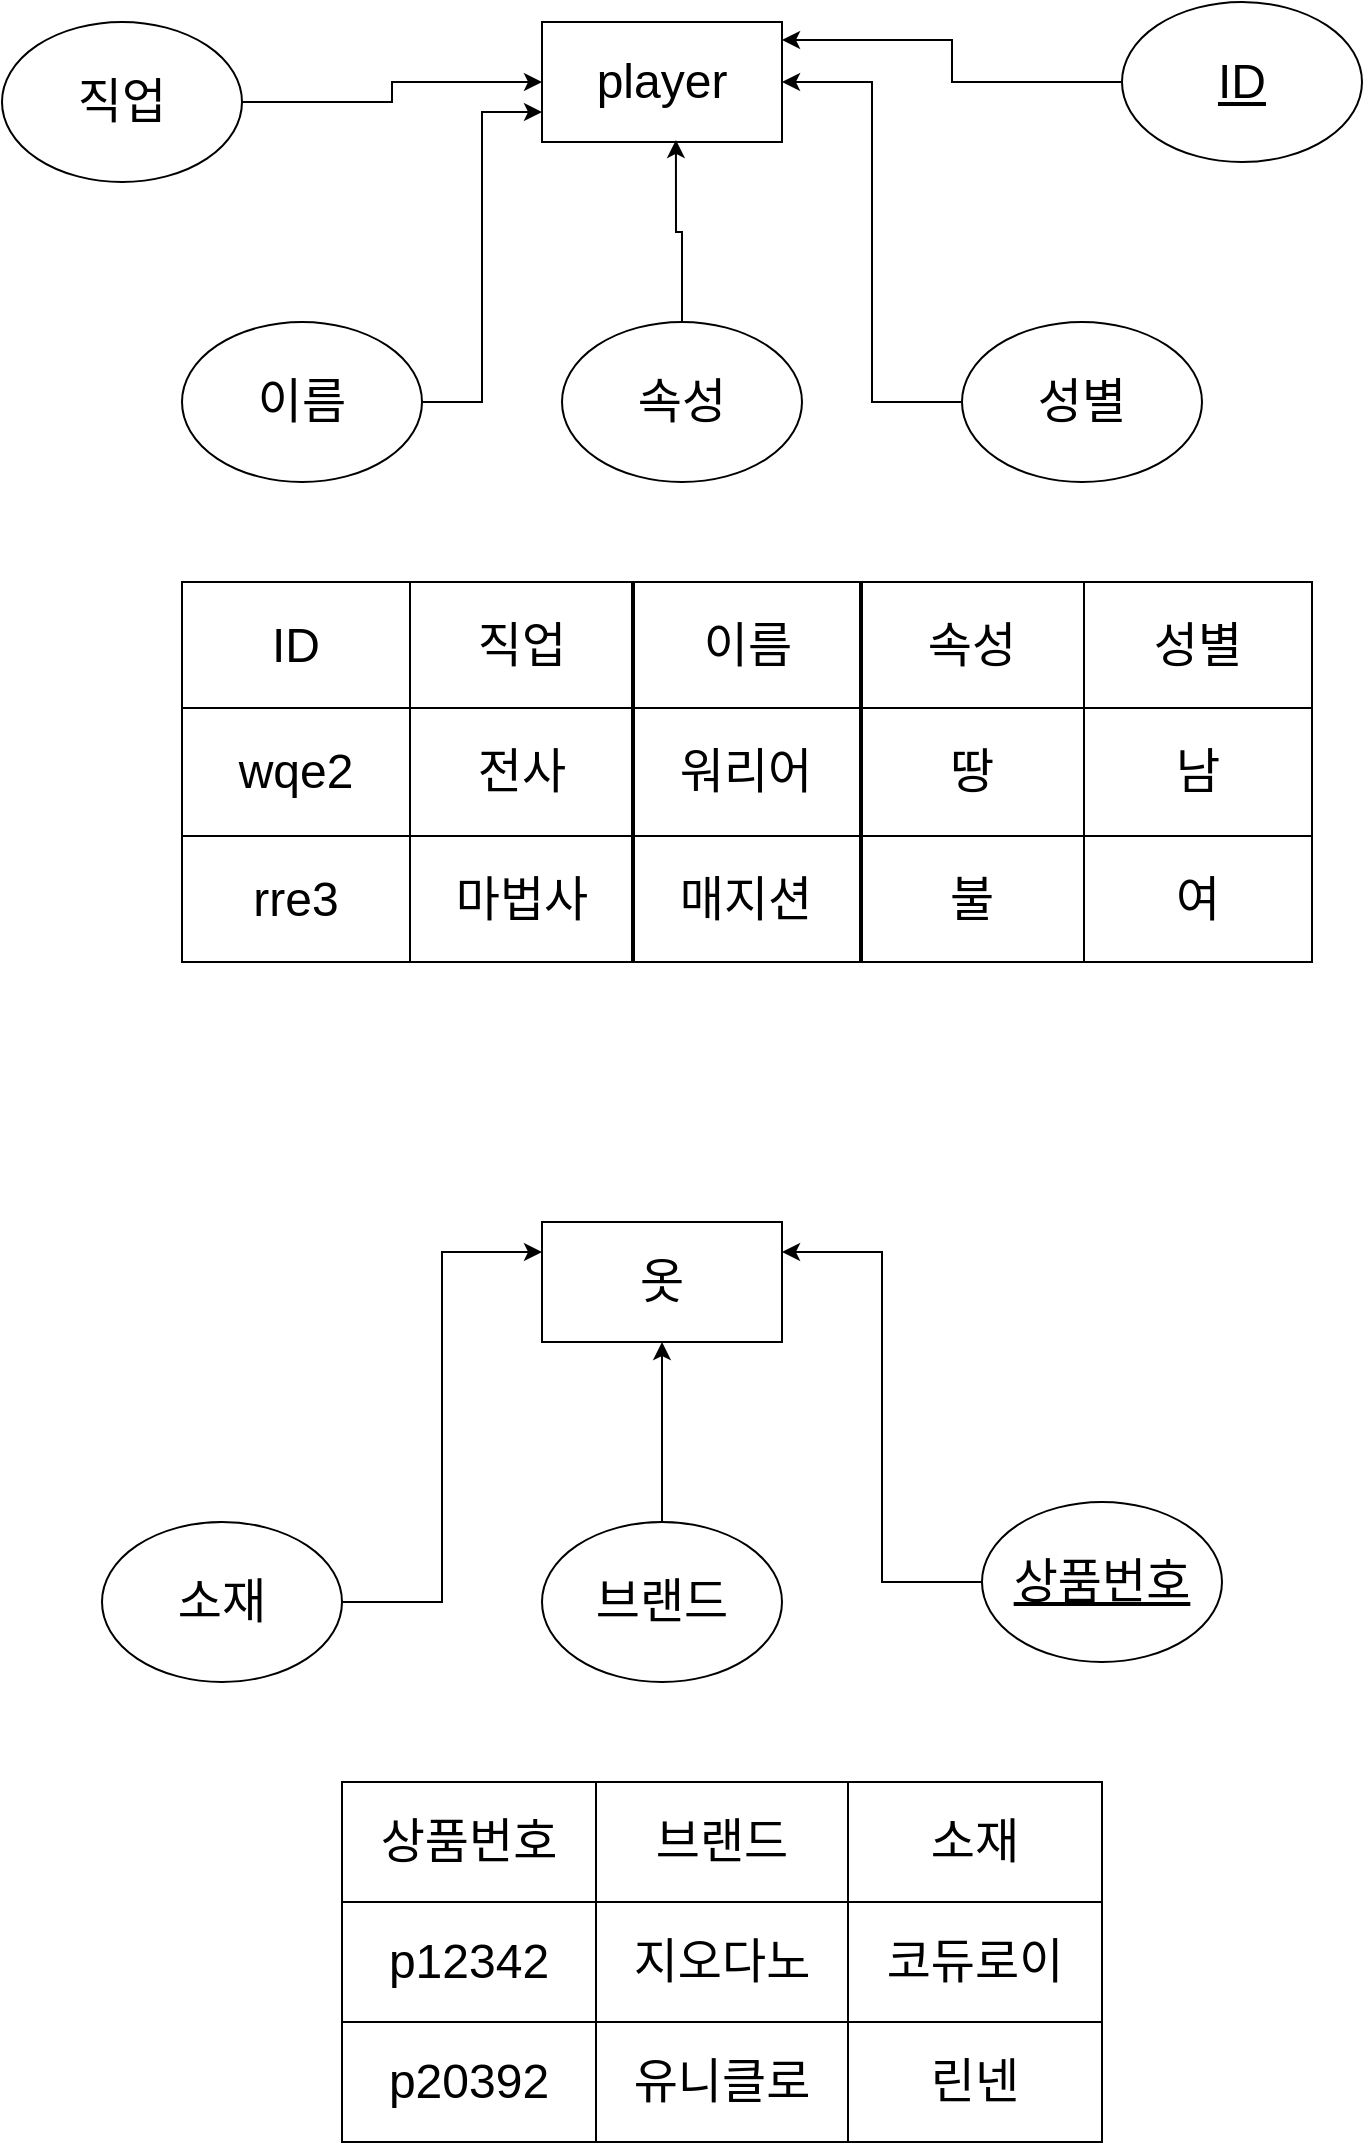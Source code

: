 <mxfile version="16.0.0" type="device"><diagram id="IdVSwSuKq-vf4A2yp5mg" name="Page-1"><mxGraphModel dx="687" dy="679" grid="1" gridSize="10" guides="1" tooltips="1" connect="1" arrows="1" fold="1" page="1" pageScale="1" pageWidth="827" pageHeight="1169" math="0" shadow="0"><root><mxCell id="0"/><mxCell id="1" parent="0"/><mxCell id="ScQ1O1IreEUlHTFyfNOO-1" value="&lt;font style=&quot;font-size: 24px&quot;&gt;player&lt;/font&gt;" style="rounded=0;whiteSpace=wrap;html=1;" vertex="1" parent="1"><mxGeometry x="280" y="20" width="120" height="60" as="geometry"/></mxCell><mxCell id="ScQ1O1IreEUlHTFyfNOO-7" style="edgeStyle=orthogonalEdgeStyle;rounded=0;orthogonalLoop=1;jettySize=auto;html=1;entryX=0;entryY=0.5;entryDx=0;entryDy=0;fontSize=24;" edge="1" parent="1" source="ScQ1O1IreEUlHTFyfNOO-2" target="ScQ1O1IreEUlHTFyfNOO-1"><mxGeometry relative="1" as="geometry"/></mxCell><mxCell id="ScQ1O1IreEUlHTFyfNOO-2" value="직업" style="ellipse;whiteSpace=wrap;html=1;fontSize=24;" vertex="1" parent="1"><mxGeometry x="10" y="20" width="120" height="80" as="geometry"/></mxCell><mxCell id="ScQ1O1IreEUlHTFyfNOO-8" style="edgeStyle=orthogonalEdgeStyle;rounded=0;orthogonalLoop=1;jettySize=auto;html=1;fontSize=24;entryX=0;entryY=0.75;entryDx=0;entryDy=0;" edge="1" parent="1" source="ScQ1O1IreEUlHTFyfNOO-3" target="ScQ1O1IreEUlHTFyfNOO-1"><mxGeometry relative="1" as="geometry"><mxPoint x="210" y="80" as="targetPoint"/></mxGeometry></mxCell><mxCell id="ScQ1O1IreEUlHTFyfNOO-3" value="이름" style="ellipse;whiteSpace=wrap;html=1;fontSize=24;" vertex="1" parent="1"><mxGeometry x="100" y="170" width="120" height="80" as="geometry"/></mxCell><mxCell id="ScQ1O1IreEUlHTFyfNOO-9" style="edgeStyle=orthogonalEdgeStyle;rounded=0;orthogonalLoop=1;jettySize=auto;html=1;entryX=0.558;entryY=0.983;entryDx=0;entryDy=0;entryPerimeter=0;fontSize=24;" edge="1" parent="1" source="ScQ1O1IreEUlHTFyfNOO-4" target="ScQ1O1IreEUlHTFyfNOO-1"><mxGeometry relative="1" as="geometry"/></mxCell><mxCell id="ScQ1O1IreEUlHTFyfNOO-4" value="속성" style="ellipse;whiteSpace=wrap;html=1;fontSize=24;" vertex="1" parent="1"><mxGeometry x="290" y="170" width="120" height="80" as="geometry"/></mxCell><mxCell id="ScQ1O1IreEUlHTFyfNOO-10" style="edgeStyle=orthogonalEdgeStyle;rounded=0;orthogonalLoop=1;jettySize=auto;html=1;entryX=1;entryY=0.5;entryDx=0;entryDy=0;fontSize=24;" edge="1" parent="1" source="ScQ1O1IreEUlHTFyfNOO-5" target="ScQ1O1IreEUlHTFyfNOO-1"><mxGeometry relative="1" as="geometry"/></mxCell><mxCell id="ScQ1O1IreEUlHTFyfNOO-5" value="성별" style="ellipse;whiteSpace=wrap;html=1;fontSize=24;" vertex="1" parent="1"><mxGeometry x="490" y="170" width="120" height="80" as="geometry"/></mxCell><mxCell id="ScQ1O1IreEUlHTFyfNOO-11" style="edgeStyle=orthogonalEdgeStyle;rounded=0;orthogonalLoop=1;jettySize=auto;html=1;entryX=1;entryY=0.15;entryDx=0;entryDy=0;entryPerimeter=0;fontSize=24;" edge="1" parent="1" source="ScQ1O1IreEUlHTFyfNOO-6" target="ScQ1O1IreEUlHTFyfNOO-1"><mxGeometry relative="1" as="geometry"/></mxCell><mxCell id="ScQ1O1IreEUlHTFyfNOO-6" value="&lt;u&gt;ID&lt;/u&gt;" style="ellipse;whiteSpace=wrap;html=1;fontSize=24;" vertex="1" parent="1"><mxGeometry x="570" y="10" width="120" height="80" as="geometry"/></mxCell><mxCell id="ScQ1O1IreEUlHTFyfNOO-12" value="옷" style="rounded=0;whiteSpace=wrap;html=1;fontSize=24;" vertex="1" parent="1"><mxGeometry x="280" y="620" width="120" height="60" as="geometry"/></mxCell><mxCell id="ScQ1O1IreEUlHTFyfNOO-16" style="edgeStyle=orthogonalEdgeStyle;rounded=0;orthogonalLoop=1;jettySize=auto;html=1;entryX=0;entryY=0.25;entryDx=0;entryDy=0;fontSize=24;" edge="1" parent="1" source="ScQ1O1IreEUlHTFyfNOO-13" target="ScQ1O1IreEUlHTFyfNOO-12"><mxGeometry relative="1" as="geometry"/></mxCell><mxCell id="ScQ1O1IreEUlHTFyfNOO-13" value="소재" style="ellipse;whiteSpace=wrap;html=1;fontSize=24;" vertex="1" parent="1"><mxGeometry x="60" y="770" width="120" height="80" as="geometry"/></mxCell><mxCell id="ScQ1O1IreEUlHTFyfNOO-17" style="edgeStyle=orthogonalEdgeStyle;rounded=0;orthogonalLoop=1;jettySize=auto;html=1;fontSize=24;" edge="1" parent="1" source="ScQ1O1IreEUlHTFyfNOO-14" target="ScQ1O1IreEUlHTFyfNOO-12"><mxGeometry relative="1" as="geometry"/></mxCell><mxCell id="ScQ1O1IreEUlHTFyfNOO-14" value="브랜드" style="ellipse;whiteSpace=wrap;html=1;fontSize=24;" vertex="1" parent="1"><mxGeometry x="280" y="770" width="120" height="80" as="geometry"/></mxCell><mxCell id="ScQ1O1IreEUlHTFyfNOO-18" style="edgeStyle=orthogonalEdgeStyle;rounded=0;orthogonalLoop=1;jettySize=auto;html=1;entryX=1;entryY=0.25;entryDx=0;entryDy=0;fontSize=24;" edge="1" parent="1" source="ScQ1O1IreEUlHTFyfNOO-15" target="ScQ1O1IreEUlHTFyfNOO-12"><mxGeometry relative="1" as="geometry"/></mxCell><mxCell id="ScQ1O1IreEUlHTFyfNOO-15" value="&lt;u&gt;상품번호&lt;/u&gt;" style="ellipse;whiteSpace=wrap;html=1;fontSize=24;" vertex="1" parent="1"><mxGeometry x="500" y="760" width="120" height="80" as="geometry"/></mxCell><mxCell id="ScQ1O1IreEUlHTFyfNOO-85" value="" style="shape=table;html=1;whiteSpace=wrap;startSize=0;container=1;collapsible=0;childLayout=tableLayout;fontSize=24;fillColor=none;" vertex="1" parent="1"><mxGeometry x="100" y="300" width="340" height="190" as="geometry"/></mxCell><mxCell id="ScQ1O1IreEUlHTFyfNOO-86" value="" style="shape=partialRectangle;html=1;whiteSpace=wrap;collapsible=0;dropTarget=0;pointerEvents=0;fillColor=none;top=0;left=0;bottom=0;right=0;points=[[0,0.5],[1,0.5]];portConstraint=eastwest;fontSize=24;" vertex="1" parent="ScQ1O1IreEUlHTFyfNOO-85"><mxGeometry width="340" height="63" as="geometry"/></mxCell><mxCell id="ScQ1O1IreEUlHTFyfNOO-87" value="ID" style="shape=partialRectangle;html=1;whiteSpace=wrap;connectable=0;fillColor=none;top=0;left=0;bottom=0;right=0;overflow=hidden;pointerEvents=1;fontSize=24;" vertex="1" parent="ScQ1O1IreEUlHTFyfNOO-86"><mxGeometry width="114" height="63" as="geometry"><mxRectangle width="114" height="63" as="alternateBounds"/></mxGeometry></mxCell><mxCell id="ScQ1O1IreEUlHTFyfNOO-88" value="직업" style="shape=partialRectangle;html=1;whiteSpace=wrap;connectable=0;fillColor=none;top=0;left=0;bottom=0;right=0;overflow=hidden;pointerEvents=1;fontSize=24;" vertex="1" parent="ScQ1O1IreEUlHTFyfNOO-86"><mxGeometry x="114" width="112" height="63" as="geometry"><mxRectangle width="112" height="63" as="alternateBounds"/></mxGeometry></mxCell><mxCell id="ScQ1O1IreEUlHTFyfNOO-89" value="이름" style="shape=partialRectangle;html=1;whiteSpace=wrap;connectable=0;fillColor=none;top=0;left=0;bottom=0;right=0;overflow=hidden;pointerEvents=1;fontSize=24;" vertex="1" parent="ScQ1O1IreEUlHTFyfNOO-86"><mxGeometry x="226" width="114" height="63" as="geometry"><mxRectangle width="114" height="63" as="alternateBounds"/></mxGeometry></mxCell><mxCell id="ScQ1O1IreEUlHTFyfNOO-90" value="" style="shape=partialRectangle;html=1;whiteSpace=wrap;collapsible=0;dropTarget=0;pointerEvents=0;fillColor=none;top=0;left=0;bottom=0;right=0;points=[[0,0.5],[1,0.5]];portConstraint=eastwest;fontSize=24;" vertex="1" parent="ScQ1O1IreEUlHTFyfNOO-85"><mxGeometry y="63" width="340" height="64" as="geometry"/></mxCell><mxCell id="ScQ1O1IreEUlHTFyfNOO-91" value="wqe2" style="shape=partialRectangle;html=1;whiteSpace=wrap;connectable=0;fillColor=none;top=0;left=0;bottom=0;right=0;overflow=hidden;pointerEvents=1;fontSize=24;" vertex="1" parent="ScQ1O1IreEUlHTFyfNOO-90"><mxGeometry width="114" height="64" as="geometry"><mxRectangle width="114" height="64" as="alternateBounds"/></mxGeometry></mxCell><mxCell id="ScQ1O1IreEUlHTFyfNOO-92" value="전사" style="shape=partialRectangle;html=1;whiteSpace=wrap;connectable=0;fillColor=none;top=0;left=0;bottom=0;right=0;overflow=hidden;pointerEvents=1;fontSize=24;" vertex="1" parent="ScQ1O1IreEUlHTFyfNOO-90"><mxGeometry x="114" width="112" height="64" as="geometry"><mxRectangle width="112" height="64" as="alternateBounds"/></mxGeometry></mxCell><mxCell id="ScQ1O1IreEUlHTFyfNOO-93" value="" style="shape=partialRectangle;html=1;whiteSpace=wrap;connectable=0;fillColor=none;top=0;left=0;bottom=0;right=0;overflow=hidden;pointerEvents=1;fontSize=24;" vertex="1" parent="ScQ1O1IreEUlHTFyfNOO-90"><mxGeometry x="226" width="114" height="64" as="geometry"><mxRectangle width="114" height="64" as="alternateBounds"/></mxGeometry></mxCell><mxCell id="ScQ1O1IreEUlHTFyfNOO-94" value="" style="shape=partialRectangle;html=1;whiteSpace=wrap;collapsible=0;dropTarget=0;pointerEvents=0;fillColor=none;top=0;left=0;bottom=0;right=0;points=[[0,0.5],[1,0.5]];portConstraint=eastwest;fontSize=24;" vertex="1" parent="ScQ1O1IreEUlHTFyfNOO-85"><mxGeometry y="127" width="340" height="63" as="geometry"/></mxCell><mxCell id="ScQ1O1IreEUlHTFyfNOO-95" value="rre3" style="shape=partialRectangle;html=1;whiteSpace=wrap;connectable=0;fillColor=none;top=0;left=0;bottom=0;right=0;overflow=hidden;pointerEvents=1;fontSize=24;" vertex="1" parent="ScQ1O1IreEUlHTFyfNOO-94"><mxGeometry width="114" height="63" as="geometry"><mxRectangle width="114" height="63" as="alternateBounds"/></mxGeometry></mxCell><mxCell id="ScQ1O1IreEUlHTFyfNOO-96" value="마법사" style="shape=partialRectangle;html=1;whiteSpace=wrap;connectable=0;fillColor=none;top=0;left=0;bottom=0;right=0;overflow=hidden;pointerEvents=1;fontSize=24;" vertex="1" parent="ScQ1O1IreEUlHTFyfNOO-94"><mxGeometry x="114" width="112" height="63" as="geometry"><mxRectangle width="112" height="63" as="alternateBounds"/></mxGeometry></mxCell><mxCell id="ScQ1O1IreEUlHTFyfNOO-97" value="" style="shape=partialRectangle;html=1;whiteSpace=wrap;connectable=0;fillColor=none;top=0;left=0;bottom=0;right=0;overflow=hidden;pointerEvents=1;fontSize=24;" vertex="1" parent="ScQ1O1IreEUlHTFyfNOO-94"><mxGeometry x="226" width="114" height="63" as="geometry"><mxRectangle width="114" height="63" as="alternateBounds"/></mxGeometry></mxCell><mxCell id="ScQ1O1IreEUlHTFyfNOO-125" value="" style="shape=table;html=1;whiteSpace=wrap;startSize=0;container=1;collapsible=0;childLayout=tableLayout;fontSize=24;fillColor=none;" vertex="1" parent="1"><mxGeometry x="325" y="300" width="340" height="190" as="geometry"/></mxCell><mxCell id="ScQ1O1IreEUlHTFyfNOO-126" value="" style="shape=partialRectangle;html=1;whiteSpace=wrap;collapsible=0;dropTarget=0;pointerEvents=0;fillColor=none;top=0;left=0;bottom=0;right=0;points=[[0,0.5],[1,0.5]];portConstraint=eastwest;fontSize=24;" vertex="1" parent="ScQ1O1IreEUlHTFyfNOO-125"><mxGeometry width="340" height="63" as="geometry"/></mxCell><mxCell id="ScQ1O1IreEUlHTFyfNOO-127" value="" style="shape=partialRectangle;html=1;whiteSpace=wrap;connectable=0;fillColor=none;top=0;left=0;bottom=0;right=0;overflow=hidden;pointerEvents=1;fontSize=24;" vertex="1" parent="ScQ1O1IreEUlHTFyfNOO-126"><mxGeometry width="114" height="63" as="geometry"><mxRectangle width="114" height="63" as="alternateBounds"/></mxGeometry></mxCell><mxCell id="ScQ1O1IreEUlHTFyfNOO-128" value="속성" style="shape=partialRectangle;html=1;whiteSpace=wrap;connectable=0;fillColor=none;top=0;left=0;bottom=0;right=0;overflow=hidden;pointerEvents=1;fontSize=24;" vertex="1" parent="ScQ1O1IreEUlHTFyfNOO-126"><mxGeometry x="114" width="112" height="63" as="geometry"><mxRectangle width="112" height="63" as="alternateBounds"/></mxGeometry></mxCell><mxCell id="ScQ1O1IreEUlHTFyfNOO-129" value="성별" style="shape=partialRectangle;html=1;whiteSpace=wrap;connectable=0;fillColor=none;top=0;left=0;bottom=0;right=0;overflow=hidden;pointerEvents=1;fontSize=24;" vertex="1" parent="ScQ1O1IreEUlHTFyfNOO-126"><mxGeometry x="226" width="114" height="63" as="geometry"><mxRectangle width="114" height="63" as="alternateBounds"/></mxGeometry></mxCell><mxCell id="ScQ1O1IreEUlHTFyfNOO-130" value="" style="shape=partialRectangle;html=1;whiteSpace=wrap;collapsible=0;dropTarget=0;pointerEvents=0;fillColor=none;top=0;left=0;bottom=0;right=0;points=[[0,0.5],[1,0.5]];portConstraint=eastwest;fontSize=24;" vertex="1" parent="ScQ1O1IreEUlHTFyfNOO-125"><mxGeometry y="63" width="340" height="64" as="geometry"/></mxCell><mxCell id="ScQ1O1IreEUlHTFyfNOO-131" value="워리어" style="shape=partialRectangle;html=1;whiteSpace=wrap;connectable=0;fillColor=none;top=0;left=0;bottom=0;right=0;overflow=hidden;pointerEvents=1;fontSize=24;" vertex="1" parent="ScQ1O1IreEUlHTFyfNOO-130"><mxGeometry width="114" height="64" as="geometry"><mxRectangle width="114" height="64" as="alternateBounds"/></mxGeometry></mxCell><mxCell id="ScQ1O1IreEUlHTFyfNOO-132" value="땅" style="shape=partialRectangle;html=1;whiteSpace=wrap;connectable=0;fillColor=none;top=0;left=0;bottom=0;right=0;overflow=hidden;pointerEvents=1;fontSize=24;" vertex="1" parent="ScQ1O1IreEUlHTFyfNOO-130"><mxGeometry x="114" width="112" height="64" as="geometry"><mxRectangle width="112" height="64" as="alternateBounds"/></mxGeometry></mxCell><mxCell id="ScQ1O1IreEUlHTFyfNOO-133" value="남" style="shape=partialRectangle;html=1;whiteSpace=wrap;connectable=0;fillColor=none;top=0;left=0;bottom=0;right=0;overflow=hidden;pointerEvents=1;fontSize=24;" vertex="1" parent="ScQ1O1IreEUlHTFyfNOO-130"><mxGeometry x="226" width="114" height="64" as="geometry"><mxRectangle width="114" height="64" as="alternateBounds"/></mxGeometry></mxCell><mxCell id="ScQ1O1IreEUlHTFyfNOO-134" value="" style="shape=partialRectangle;html=1;whiteSpace=wrap;collapsible=0;dropTarget=0;pointerEvents=0;fillColor=none;top=0;left=0;bottom=0;right=0;points=[[0,0.5],[1,0.5]];portConstraint=eastwest;fontSize=24;" vertex="1" parent="ScQ1O1IreEUlHTFyfNOO-125"><mxGeometry y="127" width="340" height="63" as="geometry"/></mxCell><mxCell id="ScQ1O1IreEUlHTFyfNOO-135" value="매지션" style="shape=partialRectangle;html=1;whiteSpace=wrap;connectable=0;fillColor=none;top=0;left=0;bottom=0;right=0;overflow=hidden;pointerEvents=1;fontSize=24;" vertex="1" parent="ScQ1O1IreEUlHTFyfNOO-134"><mxGeometry width="114" height="63" as="geometry"><mxRectangle width="114" height="63" as="alternateBounds"/></mxGeometry></mxCell><mxCell id="ScQ1O1IreEUlHTFyfNOO-136" value="불" style="shape=partialRectangle;html=1;whiteSpace=wrap;connectable=0;fillColor=none;top=0;left=0;bottom=0;right=0;overflow=hidden;pointerEvents=1;fontSize=24;" vertex="1" parent="ScQ1O1IreEUlHTFyfNOO-134"><mxGeometry x="114" width="112" height="63" as="geometry"><mxRectangle width="112" height="63" as="alternateBounds"/></mxGeometry></mxCell><mxCell id="ScQ1O1IreEUlHTFyfNOO-137" value="여" style="shape=partialRectangle;html=1;whiteSpace=wrap;connectable=0;fillColor=none;top=0;left=0;bottom=0;right=0;overflow=hidden;pointerEvents=1;fontSize=24;" vertex="1" parent="ScQ1O1IreEUlHTFyfNOO-134"><mxGeometry x="226" width="114" height="63" as="geometry"><mxRectangle width="114" height="63" as="alternateBounds"/></mxGeometry></mxCell><mxCell id="ScQ1O1IreEUlHTFyfNOO-138" value="" style="shape=table;html=1;whiteSpace=wrap;startSize=0;container=1;collapsible=0;childLayout=tableLayout;fontSize=24;fillColor=none;" vertex="1" parent="1"><mxGeometry x="180" y="900" width="380" height="180" as="geometry"/></mxCell><mxCell id="ScQ1O1IreEUlHTFyfNOO-139" value="" style="shape=partialRectangle;html=1;whiteSpace=wrap;collapsible=0;dropTarget=0;pointerEvents=0;fillColor=none;top=0;left=0;bottom=0;right=0;points=[[0,0.5],[1,0.5]];portConstraint=eastwest;fontSize=24;" vertex="1" parent="ScQ1O1IreEUlHTFyfNOO-138"><mxGeometry width="380" height="60" as="geometry"/></mxCell><mxCell id="ScQ1O1IreEUlHTFyfNOO-140" value="상품번호" style="shape=partialRectangle;html=1;whiteSpace=wrap;connectable=0;fillColor=none;top=0;left=0;bottom=0;right=0;overflow=hidden;pointerEvents=1;fontSize=24;" vertex="1" parent="ScQ1O1IreEUlHTFyfNOO-139"><mxGeometry width="127" height="60" as="geometry"><mxRectangle width="127" height="60" as="alternateBounds"/></mxGeometry></mxCell><mxCell id="ScQ1O1IreEUlHTFyfNOO-141" value="브랜드" style="shape=partialRectangle;html=1;whiteSpace=wrap;connectable=0;fillColor=none;top=0;left=0;bottom=0;right=0;overflow=hidden;pointerEvents=1;fontSize=24;" vertex="1" parent="ScQ1O1IreEUlHTFyfNOO-139"><mxGeometry x="127" width="126" height="60" as="geometry"><mxRectangle width="126" height="60" as="alternateBounds"/></mxGeometry></mxCell><mxCell id="ScQ1O1IreEUlHTFyfNOO-142" value="소재" style="shape=partialRectangle;html=1;whiteSpace=wrap;connectable=0;fillColor=none;top=0;left=0;bottom=0;right=0;overflow=hidden;pointerEvents=1;fontSize=24;" vertex="1" parent="ScQ1O1IreEUlHTFyfNOO-139"><mxGeometry x="253" width="127" height="60" as="geometry"><mxRectangle width="127" height="60" as="alternateBounds"/></mxGeometry></mxCell><mxCell id="ScQ1O1IreEUlHTFyfNOO-143" value="" style="shape=partialRectangle;html=1;whiteSpace=wrap;collapsible=0;dropTarget=0;pointerEvents=0;fillColor=none;top=0;left=0;bottom=0;right=0;points=[[0,0.5],[1,0.5]];portConstraint=eastwest;fontSize=24;" vertex="1" parent="ScQ1O1IreEUlHTFyfNOO-138"><mxGeometry y="60" width="380" height="60" as="geometry"/></mxCell><mxCell id="ScQ1O1IreEUlHTFyfNOO-144" value="p12342" style="shape=partialRectangle;html=1;whiteSpace=wrap;connectable=0;fillColor=none;top=0;left=0;bottom=0;right=0;overflow=hidden;pointerEvents=1;fontSize=24;" vertex="1" parent="ScQ1O1IreEUlHTFyfNOO-143"><mxGeometry width="127" height="60" as="geometry"><mxRectangle width="127" height="60" as="alternateBounds"/></mxGeometry></mxCell><mxCell id="ScQ1O1IreEUlHTFyfNOO-145" value="지오다노" style="shape=partialRectangle;html=1;whiteSpace=wrap;connectable=0;fillColor=none;top=0;left=0;bottom=0;right=0;overflow=hidden;pointerEvents=1;fontSize=24;" vertex="1" parent="ScQ1O1IreEUlHTFyfNOO-143"><mxGeometry x="127" width="126" height="60" as="geometry"><mxRectangle width="126" height="60" as="alternateBounds"/></mxGeometry></mxCell><mxCell id="ScQ1O1IreEUlHTFyfNOO-146" value="코듀로이" style="shape=partialRectangle;html=1;whiteSpace=wrap;connectable=0;fillColor=none;top=0;left=0;bottom=0;right=0;overflow=hidden;pointerEvents=1;fontSize=24;" vertex="1" parent="ScQ1O1IreEUlHTFyfNOO-143"><mxGeometry x="253" width="127" height="60" as="geometry"><mxRectangle width="127" height="60" as="alternateBounds"/></mxGeometry></mxCell><mxCell id="ScQ1O1IreEUlHTFyfNOO-147" value="" style="shape=partialRectangle;html=1;whiteSpace=wrap;collapsible=0;dropTarget=0;pointerEvents=0;fillColor=none;top=0;left=0;bottom=0;right=0;points=[[0,0.5],[1,0.5]];portConstraint=eastwest;fontSize=24;" vertex="1" parent="ScQ1O1IreEUlHTFyfNOO-138"><mxGeometry y="120" width="380" height="60" as="geometry"/></mxCell><mxCell id="ScQ1O1IreEUlHTFyfNOO-148" value="p20392" style="shape=partialRectangle;html=1;whiteSpace=wrap;connectable=0;fillColor=none;top=0;left=0;bottom=0;right=0;overflow=hidden;pointerEvents=1;fontSize=24;" vertex="1" parent="ScQ1O1IreEUlHTFyfNOO-147"><mxGeometry width="127" height="60" as="geometry"><mxRectangle width="127" height="60" as="alternateBounds"/></mxGeometry></mxCell><mxCell id="ScQ1O1IreEUlHTFyfNOO-149" value="유니클로" style="shape=partialRectangle;html=1;whiteSpace=wrap;connectable=0;fillColor=none;top=0;left=0;bottom=0;right=0;overflow=hidden;pointerEvents=1;fontSize=24;" vertex="1" parent="ScQ1O1IreEUlHTFyfNOO-147"><mxGeometry x="127" width="126" height="60" as="geometry"><mxRectangle width="126" height="60" as="alternateBounds"/></mxGeometry></mxCell><mxCell id="ScQ1O1IreEUlHTFyfNOO-150" value="린넨" style="shape=partialRectangle;html=1;whiteSpace=wrap;connectable=0;fillColor=none;top=0;left=0;bottom=0;right=0;overflow=hidden;pointerEvents=1;fontSize=24;" vertex="1" parent="ScQ1O1IreEUlHTFyfNOO-147"><mxGeometry x="253" width="127" height="60" as="geometry"><mxRectangle width="127" height="60" as="alternateBounds"/></mxGeometry></mxCell></root></mxGraphModel></diagram></mxfile>